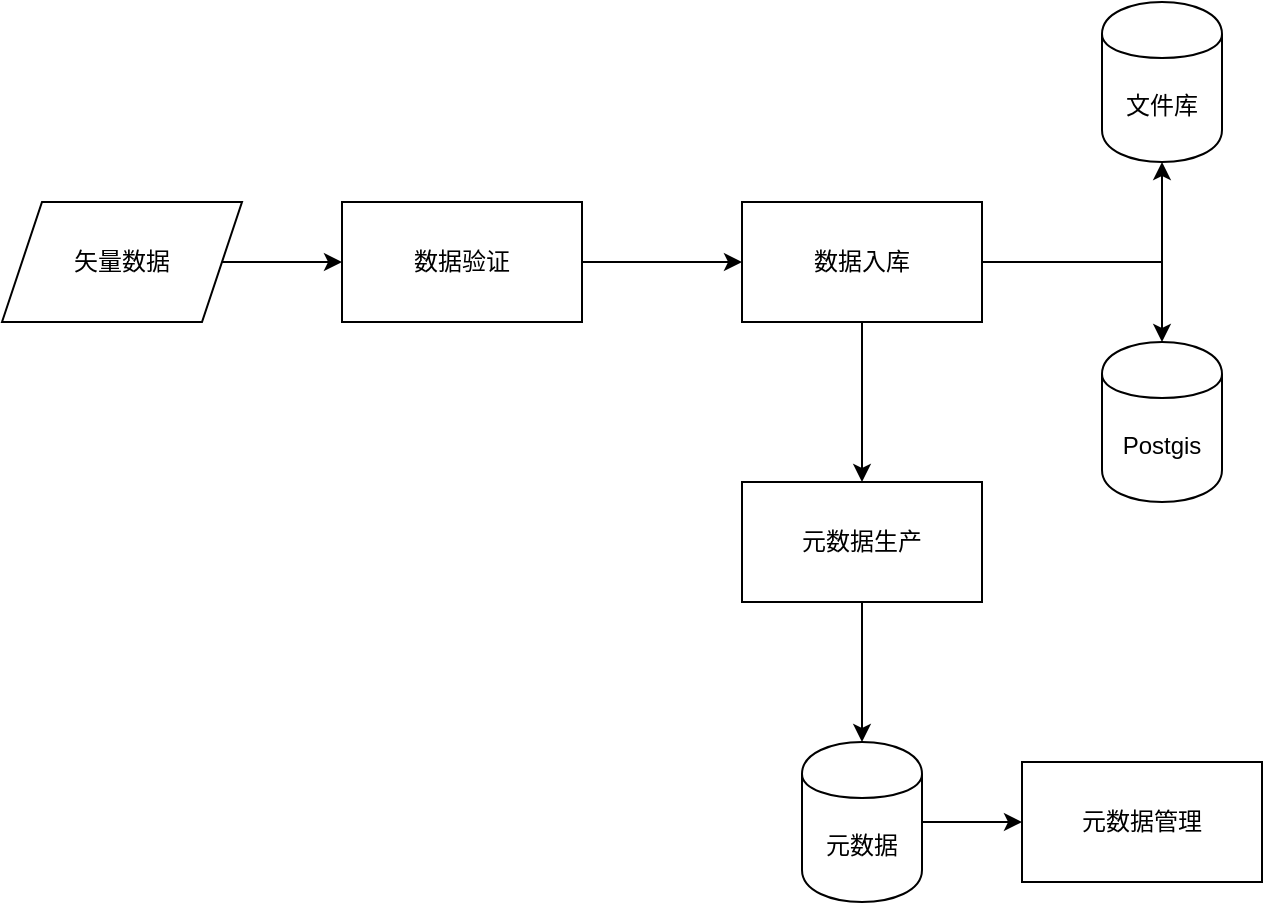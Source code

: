<mxfile version="13.5.8" type="github" pages="3">
  <diagram id="cb1qfdT1z9DAyJUj70RS" name="Page-1">
    <mxGraphModel dx="946" dy="554" grid="1" gridSize="10" guides="1" tooltips="1" connect="1" arrows="1" fold="1" page="1" pageScale="1" pageWidth="827" pageHeight="1169" math="0" shadow="0">
      <root>
        <mxCell id="0" />
        <mxCell id="1" parent="0" />
        <mxCell id="89aP-tMdskJgXw0FRzMQ-3" value="" style="edgeStyle=orthogonalEdgeStyle;rounded=0;orthogonalLoop=1;jettySize=auto;html=1;" edge="1" parent="1" source="89aP-tMdskJgXw0FRzMQ-1" target="89aP-tMdskJgXw0FRzMQ-2">
          <mxGeometry relative="1" as="geometry" />
        </mxCell>
        <mxCell id="89aP-tMdskJgXw0FRzMQ-1" value="矢量数据" style="shape=parallelogram;perimeter=parallelogramPerimeter;whiteSpace=wrap;html=1;fixedSize=1;" vertex="1" parent="1">
          <mxGeometry x="30" y="240" width="120" height="60" as="geometry" />
        </mxCell>
        <mxCell id="89aP-tMdskJgXw0FRzMQ-5" value="" style="edgeStyle=orthogonalEdgeStyle;rounded=0;orthogonalLoop=1;jettySize=auto;html=1;" edge="1" parent="1" source="89aP-tMdskJgXw0FRzMQ-2" target="89aP-tMdskJgXw0FRzMQ-4">
          <mxGeometry relative="1" as="geometry" />
        </mxCell>
        <mxCell id="89aP-tMdskJgXw0FRzMQ-2" value="数据验证" style="whiteSpace=wrap;html=1;" vertex="1" parent="1">
          <mxGeometry x="200" y="240" width="120" height="60" as="geometry" />
        </mxCell>
        <mxCell id="89aP-tMdskJgXw0FRzMQ-7" value="" style="edgeStyle=orthogonalEdgeStyle;rounded=0;orthogonalLoop=1;jettySize=auto;html=1;" edge="1" parent="1" source="89aP-tMdskJgXw0FRzMQ-4" target="89aP-tMdskJgXw0FRzMQ-6">
          <mxGeometry relative="1" as="geometry" />
        </mxCell>
        <mxCell id="89aP-tMdskJgXw0FRzMQ-9" value="" style="edgeStyle=orthogonalEdgeStyle;rounded=0;orthogonalLoop=1;jettySize=auto;html=1;" edge="1" parent="1" source="89aP-tMdskJgXw0FRzMQ-4" target="89aP-tMdskJgXw0FRzMQ-8">
          <mxGeometry relative="1" as="geometry" />
        </mxCell>
        <mxCell id="89aP-tMdskJgXw0FRzMQ-11" value="" style="edgeStyle=orthogonalEdgeStyle;rounded=0;orthogonalLoop=1;jettySize=auto;html=1;" edge="1" parent="1" source="89aP-tMdskJgXw0FRzMQ-4" target="89aP-tMdskJgXw0FRzMQ-10">
          <mxGeometry relative="1" as="geometry" />
        </mxCell>
        <mxCell id="89aP-tMdskJgXw0FRzMQ-4" value="数据入库" style="whiteSpace=wrap;html=1;" vertex="1" parent="1">
          <mxGeometry x="400" y="240" width="120" height="60" as="geometry" />
        </mxCell>
        <mxCell id="89aP-tMdskJgXw0FRzMQ-6" value="文件库" style="shape=cylinder;whiteSpace=wrap;html=1;boundedLbl=1;backgroundOutline=1;" vertex="1" parent="1">
          <mxGeometry x="580" y="140" width="60" height="80" as="geometry" />
        </mxCell>
        <mxCell id="89aP-tMdskJgXw0FRzMQ-8" value="Postgis" style="shape=cylinder;whiteSpace=wrap;html=1;boundedLbl=1;backgroundOutline=1;" vertex="1" parent="1">
          <mxGeometry x="580" y="310" width="60" height="80" as="geometry" />
        </mxCell>
        <mxCell id="89aP-tMdskJgXw0FRzMQ-13" value="" style="edgeStyle=orthogonalEdgeStyle;rounded=0;orthogonalLoop=1;jettySize=auto;html=1;" edge="1" parent="1" source="89aP-tMdskJgXw0FRzMQ-10" target="89aP-tMdskJgXw0FRzMQ-12">
          <mxGeometry relative="1" as="geometry" />
        </mxCell>
        <mxCell id="89aP-tMdskJgXw0FRzMQ-10" value="元数据生产" style="whiteSpace=wrap;html=1;" vertex="1" parent="1">
          <mxGeometry x="400" y="380" width="120" height="60" as="geometry" />
        </mxCell>
        <mxCell id="89aP-tMdskJgXw0FRzMQ-15" value="" style="edgeStyle=orthogonalEdgeStyle;rounded=0;orthogonalLoop=1;jettySize=auto;html=1;" edge="1" parent="1" source="89aP-tMdskJgXw0FRzMQ-12" target="89aP-tMdskJgXw0FRzMQ-14">
          <mxGeometry relative="1" as="geometry" />
        </mxCell>
        <mxCell id="89aP-tMdskJgXw0FRzMQ-12" value="元数据" style="shape=cylinder;whiteSpace=wrap;html=1;boundedLbl=1;backgroundOutline=1;" vertex="1" parent="1">
          <mxGeometry x="430" y="510" width="60" height="80" as="geometry" />
        </mxCell>
        <mxCell id="89aP-tMdskJgXw0FRzMQ-14" value="元数据管理" style="whiteSpace=wrap;html=1;" vertex="1" parent="1">
          <mxGeometry x="540" y="520" width="120" height="60" as="geometry" />
        </mxCell>
      </root>
    </mxGraphModel>
  </diagram>
  <diagram id="eQtFJR6LBDCDlH7S3YZw" name="Page-2">
    <mxGraphModel dx="1901" dy="784" grid="1" gridSize="10" guides="1" tooltips="1" connect="1" arrows="1" fold="1" page="1" pageScale="1" pageWidth="827" pageHeight="1169" math="0" shadow="0">
      <root>
        <mxCell id="C2CGkRiJK3QxpDwFncpu-0" />
        <mxCell id="C2CGkRiJK3QxpDwFncpu-1" parent="C2CGkRiJK3QxpDwFncpu-0" />
        <mxCell id="C2CGkRiJK3QxpDwFncpu-4" value="" style="edgeStyle=orthogonalEdgeStyle;rounded=0;orthogonalLoop=1;jettySize=auto;html=1;" edge="1" parent="C2CGkRiJK3QxpDwFncpu-1" source="C2CGkRiJK3QxpDwFncpu-2" target="C2CGkRiJK3QxpDwFncpu-3">
          <mxGeometry relative="1" as="geometry" />
        </mxCell>
        <mxCell id="C2CGkRiJK3QxpDwFncpu-2" value="Shp" style="shape=parallelogram;perimeter=parallelogramPerimeter;whiteSpace=wrap;html=1;fixedSize=1;fillColor=#d5e8d4;strokeColor=#82b366;" vertex="1" parent="C2CGkRiJK3QxpDwFncpu-1">
          <mxGeometry x="330" y="70" width="120" height="60" as="geometry" />
        </mxCell>
        <mxCell id="C2CGkRiJK3QxpDwFncpu-6" value="" style="edgeStyle=orthogonalEdgeStyle;rounded=0;orthogonalLoop=1;jettySize=auto;html=1;" edge="1" parent="C2CGkRiJK3QxpDwFncpu-1" source="C2CGkRiJK3QxpDwFncpu-3" target="C2CGkRiJK3QxpDwFncpu-5">
          <mxGeometry relative="1" as="geometry" />
        </mxCell>
        <mxCell id="C2CGkRiJK3QxpDwFncpu-9" value="" style="edgeStyle=orthogonalEdgeStyle;rounded=0;orthogonalLoop=1;jettySize=auto;html=1;" edge="1" parent="C2CGkRiJK3QxpDwFncpu-1" source="C2CGkRiJK3QxpDwFncpu-3" target="C2CGkRiJK3QxpDwFncpu-7">
          <mxGeometry relative="1" as="geometry">
            <Array as="points">
              <mxPoint x="300" y="220" />
            </Array>
          </mxGeometry>
        </mxCell>
        <mxCell id="C2CGkRiJK3QxpDwFncpu-11" value="" style="edgeStyle=orthogonalEdgeStyle;rounded=0;orthogonalLoop=1;jettySize=auto;html=1;" edge="1" parent="C2CGkRiJK3QxpDwFncpu-1" source="C2CGkRiJK3QxpDwFncpu-3" target="C2CGkRiJK3QxpDwFncpu-10">
          <mxGeometry relative="1" as="geometry" />
        </mxCell>
        <mxCell id="C2CGkRiJK3QxpDwFncpu-12" style="edgeStyle=orthogonalEdgeStyle;rounded=0;orthogonalLoop=1;jettySize=auto;html=1;" edge="1" parent="C2CGkRiJK3QxpDwFncpu-1" source="C2CGkRiJK3QxpDwFncpu-3" target="C2CGkRiJK3QxpDwFncpu-13">
          <mxGeometry relative="1" as="geometry">
            <mxPoint x="680" y="300" as="targetPoint" />
          </mxGeometry>
        </mxCell>
        <mxCell id="C2CGkRiJK3QxpDwFncpu-3" value="PG" style="shape=cylinder;whiteSpace=wrap;html=1;boundedLbl=1;backgroundOutline=1;fillColor=#d5e8d4;strokeColor=#82b366;" vertex="1" parent="C2CGkRiJK3QxpDwFncpu-1">
          <mxGeometry x="360" y="180" width="60" height="80" as="geometry" />
        </mxCell>
        <mxCell id="C2CGkRiJK3QxpDwFncpu-14" style="edgeStyle=orthogonalEdgeStyle;rounded=0;orthogonalLoop=1;jettySize=auto;html=1;" edge="1" parent="C2CGkRiJK3QxpDwFncpu-1" source="C2CGkRiJK3QxpDwFncpu-5" target="C2CGkRiJK3QxpDwFncpu-15">
          <mxGeometry relative="1" as="geometry">
            <mxPoint x="370" y="490" as="targetPoint" />
            <Array as="points">
              <mxPoint x="130" y="430" />
              <mxPoint x="390" y="430" />
            </Array>
          </mxGeometry>
        </mxCell>
        <mxCell id="C2CGkRiJK3QxpDwFncpu-5" value="数据分层" style="whiteSpace=wrap;html=1;fillColor=#d5e8d4;strokeColor=#82b366;" vertex="1" parent="C2CGkRiJK3QxpDwFncpu-1">
          <mxGeometry x="70" y="300" width="120" height="60" as="geometry" />
        </mxCell>
        <mxCell id="C2CGkRiJK3QxpDwFncpu-16" style="edgeStyle=orthogonalEdgeStyle;rounded=0;orthogonalLoop=1;jettySize=auto;html=1;entryX=0.5;entryY=0;entryDx=0;entryDy=0;" edge="1" parent="C2CGkRiJK3QxpDwFncpu-1" source="C2CGkRiJK3QxpDwFncpu-7" target="C2CGkRiJK3QxpDwFncpu-15">
          <mxGeometry relative="1" as="geometry">
            <Array as="points">
              <mxPoint x="300" y="430" />
              <mxPoint x="390" y="430" />
            </Array>
          </mxGeometry>
        </mxCell>
        <mxCell id="C2CGkRiJK3QxpDwFncpu-7" value="分省清洗" style="whiteSpace=wrap;html=1;fillColor=#d5e8d4;strokeColor=#82b366;" vertex="1" parent="C2CGkRiJK3QxpDwFncpu-1">
          <mxGeometry x="240" y="300" width="120" height="60" as="geometry" />
        </mxCell>
        <mxCell id="C2CGkRiJK3QxpDwFncpu-17" style="edgeStyle=orthogonalEdgeStyle;rounded=0;orthogonalLoop=1;jettySize=auto;html=1;entryX=0.5;entryY=0;entryDx=0;entryDy=0;" edge="1" parent="C2CGkRiJK3QxpDwFncpu-1" source="C2CGkRiJK3QxpDwFncpu-10" target="C2CGkRiJK3QxpDwFncpu-15">
          <mxGeometry relative="1" as="geometry">
            <Array as="points">
              <mxPoint x="490" y="430" />
              <mxPoint x="390" y="430" />
            </Array>
          </mxGeometry>
        </mxCell>
        <mxCell id="C2CGkRiJK3QxpDwFncpu-10" value="属性关联" style="whiteSpace=wrap;html=1;fillColor=#d5e8d4;strokeColor=#82b366;" vertex="1" parent="C2CGkRiJK3QxpDwFncpu-1">
          <mxGeometry x="430" y="300" width="120" height="60" as="geometry" />
        </mxCell>
        <mxCell id="C2CGkRiJK3QxpDwFncpu-18" style="edgeStyle=orthogonalEdgeStyle;rounded=0;orthogonalLoop=1;jettySize=auto;html=1;entryX=0.5;entryY=0;entryDx=0;entryDy=0;" edge="1" parent="C2CGkRiJK3QxpDwFncpu-1" source="C2CGkRiJK3QxpDwFncpu-13" target="C2CGkRiJK3QxpDwFncpu-15">
          <mxGeometry relative="1" as="geometry">
            <Array as="points">
              <mxPoint x="680" y="430" />
              <mxPoint x="390" y="430" />
            </Array>
          </mxGeometry>
        </mxCell>
        <mxCell id="C2CGkRiJK3QxpDwFncpu-13" value="坐标转换" style="rounded=0;whiteSpace=wrap;html=1;fillColor=#d5e8d4;strokeColor=#82b366;" vertex="1" parent="C2CGkRiJK3QxpDwFncpu-1">
          <mxGeometry x="620" y="300" width="120" height="60" as="geometry" />
        </mxCell>
        <mxCell id="C2CGkRiJK3QxpDwFncpu-19" style="edgeStyle=orthogonalEdgeStyle;rounded=0;orthogonalLoop=1;jettySize=auto;html=1;" edge="1" parent="C2CGkRiJK3QxpDwFncpu-1" source="C2CGkRiJK3QxpDwFncpu-15" target="C2CGkRiJK3QxpDwFncpu-21">
          <mxGeometry relative="1" as="geometry">
            <mxPoint x="190" y="660" as="targetPoint" />
          </mxGeometry>
        </mxCell>
        <mxCell id="C2CGkRiJK3QxpDwFncpu-20" style="edgeStyle=orthogonalEdgeStyle;rounded=0;orthogonalLoop=1;jettySize=auto;html=1;" edge="1" parent="C2CGkRiJK3QxpDwFncpu-1" source="C2CGkRiJK3QxpDwFncpu-15" target="C2CGkRiJK3QxpDwFncpu-38">
          <mxGeometry relative="1" as="geometry">
            <mxPoint x="600" y="640" as="targetPoint" />
          </mxGeometry>
        </mxCell>
        <mxCell id="C2CGkRiJK3QxpDwFncpu-34" style="edgeStyle=orthogonalEdgeStyle;rounded=0;orthogonalLoop=1;jettySize=auto;html=1;entryX=0.5;entryY=0;entryDx=0;entryDy=0;" edge="1" parent="C2CGkRiJK3QxpDwFncpu-1" source="C2CGkRiJK3QxpDwFncpu-15" target="C2CGkRiJK3QxpDwFncpu-24">
          <mxGeometry relative="1" as="geometry" />
        </mxCell>
        <mxCell id="C2CGkRiJK3QxpDwFncpu-39" style="edgeStyle=orthogonalEdgeStyle;rounded=0;orthogonalLoop=1;jettySize=auto;html=1;" edge="1" parent="C2CGkRiJK3QxpDwFncpu-1" source="C2CGkRiJK3QxpDwFncpu-15" target="C2CGkRiJK3QxpDwFncpu-40">
          <mxGeometry relative="1" as="geometry">
            <mxPoint x="690" y="640" as="targetPoint" />
          </mxGeometry>
        </mxCell>
        <mxCell id="C2CGkRiJK3QxpDwFncpu-41" style="edgeStyle=orthogonalEdgeStyle;rounded=0;orthogonalLoop=1;jettySize=auto;html=1;" edge="1" parent="C2CGkRiJK3QxpDwFncpu-1" source="C2CGkRiJK3QxpDwFncpu-15" target="C2CGkRiJK3QxpDwFncpu-42">
          <mxGeometry relative="1" as="geometry">
            <mxPoint x="800" y="640" as="targetPoint" />
          </mxGeometry>
        </mxCell>
        <mxCell id="C2CGkRiJK3QxpDwFncpu-15" value="PG" style="shape=cylinder;whiteSpace=wrap;html=1;boundedLbl=1;backgroundOutline=1;fillColor=#d5e8d4;strokeColor=#82b366;" vertex="1" parent="C2CGkRiJK3QxpDwFncpu-1">
          <mxGeometry x="360" y="470" width="60" height="80" as="geometry" />
        </mxCell>
        <mxCell id="C2CGkRiJK3QxpDwFncpu-23" value="" style="edgeStyle=orthogonalEdgeStyle;rounded=0;orthogonalLoop=1;jettySize=auto;html=1;exitX=0;exitY=0.5;exitDx=0;exitDy=0;" edge="1" parent="C2CGkRiJK3QxpDwFncpu-1" source="C2CGkRiJK3QxpDwFncpu-15" target="C2CGkRiJK3QxpDwFncpu-22">
          <mxGeometry relative="1" as="geometry">
            <Array as="points">
              <mxPoint x="210" y="510" />
            </Array>
          </mxGeometry>
        </mxCell>
        <mxCell id="C2CGkRiJK3QxpDwFncpu-35" style="edgeStyle=orthogonalEdgeStyle;rounded=0;orthogonalLoop=1;jettySize=auto;html=1;entryX=0.5;entryY=0;entryDx=0;entryDy=0;" edge="1" parent="C2CGkRiJK3QxpDwFncpu-1" source="C2CGkRiJK3QxpDwFncpu-21" target="C2CGkRiJK3QxpDwFncpu-26">
          <mxGeometry relative="1" as="geometry">
            <Array as="points">
              <mxPoint x="80" y="720" />
              <mxPoint x="220" y="720" />
            </Array>
          </mxGeometry>
        </mxCell>
        <mxCell id="C2CGkRiJK3QxpDwFncpu-21" value="数据抽稀（行政区划数据查询优化）" style="rounded=0;whiteSpace=wrap;html=1;fillColor=#dae8fc;strokeColor=#6c8ebf;" vertex="1" parent="C2CGkRiJK3QxpDwFncpu-1">
          <mxGeometry x="20" y="630" width="120" height="60" as="geometry" />
        </mxCell>
        <mxCell id="C2CGkRiJK3QxpDwFncpu-36" style="edgeStyle=orthogonalEdgeStyle;rounded=0;orthogonalLoop=1;jettySize=auto;html=1;entryX=0.5;entryY=0;entryDx=0;entryDy=0;" edge="1" parent="C2CGkRiJK3QxpDwFncpu-1" source="C2CGkRiJK3QxpDwFncpu-22" target="C2CGkRiJK3QxpDwFncpu-26">
          <mxGeometry relative="1" as="geometry" />
        </mxCell>
        <mxCell id="C2CGkRiJK3QxpDwFncpu-22" value="路口清洗" style="whiteSpace=wrap;html=1;rounded=0;fillColor=#dae8fc;strokeColor=#6c8ebf;" vertex="1" parent="C2CGkRiJK3QxpDwFncpu-1">
          <mxGeometry x="160" y="630" width="120" height="60" as="geometry" />
        </mxCell>
        <mxCell id="C2CGkRiJK3QxpDwFncpu-37" style="edgeStyle=orthogonalEdgeStyle;rounded=0;orthogonalLoop=1;jettySize=auto;html=1;entryX=0.5;entryY=0;entryDx=0;entryDy=0;" edge="1" parent="C2CGkRiJK3QxpDwFncpu-1" source="C2CGkRiJK3QxpDwFncpu-24" target="C2CGkRiJK3QxpDwFncpu-26">
          <mxGeometry relative="1" as="geometry">
            <Array as="points">
              <mxPoint x="354" y="720" />
              <mxPoint x="220" y="720" />
            </Array>
          </mxGeometry>
        </mxCell>
        <mxCell id="C2CGkRiJK3QxpDwFncpu-24" value="POI分类梳理" style="whiteSpace=wrap;html=1;rounded=0;fillColor=#dae8fc;strokeColor=#6c8ebf;" vertex="1" parent="C2CGkRiJK3QxpDwFncpu-1">
          <mxGeometry x="294" y="630" width="120" height="60" as="geometry" />
        </mxCell>
        <mxCell id="C2CGkRiJK3QxpDwFncpu-29" value="" style="edgeStyle=orthogonalEdgeStyle;rounded=0;orthogonalLoop=1;jettySize=auto;html=1;" edge="1" parent="C2CGkRiJK3QxpDwFncpu-1" source="C2CGkRiJK3QxpDwFncpu-26" target="C2CGkRiJK3QxpDwFncpu-28">
          <mxGeometry relative="1" as="geometry" />
        </mxCell>
        <mxCell id="C2CGkRiJK3QxpDwFncpu-26" value="进入ES索引" style="whiteSpace=wrap;html=1;rounded=0;fillColor=#dae8fc;strokeColor=#6c8ebf;" vertex="1" parent="C2CGkRiJK3QxpDwFncpu-1">
          <mxGeometry x="160" y="740" width="120" height="60" as="geometry" />
        </mxCell>
        <mxCell id="C2CGkRiJK3QxpDwFncpu-31" value="" style="edgeStyle=orthogonalEdgeStyle;rounded=0;orthogonalLoop=1;jettySize=auto;html=1;" edge="1" parent="C2CGkRiJK3QxpDwFncpu-1" source="C2CGkRiJK3QxpDwFncpu-28" target="C2CGkRiJK3QxpDwFncpu-30">
          <mxGeometry relative="1" as="geometry" />
        </mxCell>
        <mxCell id="C2CGkRiJK3QxpDwFncpu-28" value="拼音，汉字索引清洗" style="whiteSpace=wrap;html=1;rounded=0;fillColor=#dae8fc;strokeColor=#6c8ebf;" vertex="1" parent="C2CGkRiJK3QxpDwFncpu-1">
          <mxGeometry x="160" y="830" width="120" height="60" as="geometry" />
        </mxCell>
        <mxCell id="C2CGkRiJK3QxpDwFncpu-33" value="" style="edgeStyle=orthogonalEdgeStyle;rounded=0;orthogonalLoop=1;jettySize=auto;html=1;" edge="1" parent="C2CGkRiJK3QxpDwFncpu-1" source="C2CGkRiJK3QxpDwFncpu-30" target="C2CGkRiJK3QxpDwFncpu-32">
          <mxGeometry relative="1" as="geometry" />
        </mxCell>
        <mxCell id="C2CGkRiJK3QxpDwFncpu-30" value="MVT,网格聚合清洗" style="whiteSpace=wrap;html=1;rounded=0;fillColor=#dae8fc;strokeColor=#6c8ebf;" vertex="1" parent="C2CGkRiJK3QxpDwFncpu-1">
          <mxGeometry x="160" y="940" width="120" height="60" as="geometry" />
        </mxCell>
        <mxCell id="C2CGkRiJK3QxpDwFncpu-32" value="按照名称行政区划合并" style="whiteSpace=wrap;html=1;rounded=0;fillColor=#dae8fc;strokeColor=#6c8ebf;" vertex="1" parent="C2CGkRiJK3QxpDwFncpu-1">
          <mxGeometry x="160" y="1040" width="120" height="60" as="geometry" />
        </mxCell>
        <mxCell id="C2CGkRiJK3QxpDwFncpu-44" style="edgeStyle=orthogonalEdgeStyle;rounded=0;orthogonalLoop=1;jettySize=auto;html=1;" edge="1" parent="C2CGkRiJK3QxpDwFncpu-1" source="C2CGkRiJK3QxpDwFncpu-38" target="C2CGkRiJK3QxpDwFncpu-43">
          <mxGeometry relative="1" as="geometry">
            <Array as="points">
              <mxPoint x="540" y="740" />
              <mxPoint x="690" y="740" />
            </Array>
          </mxGeometry>
        </mxCell>
        <mxCell id="C2CGkRiJK3QxpDwFncpu-38" value="抽稀（展示优化）" style="rounded=0;whiteSpace=wrap;html=1;fillColor=#fff2cc;strokeColor=#d6b656;" vertex="1" parent="C2CGkRiJK3QxpDwFncpu-1">
          <mxGeometry x="480" y="630" width="120" height="60" as="geometry" />
        </mxCell>
        <mxCell id="C2CGkRiJK3QxpDwFncpu-45" style="edgeStyle=orthogonalEdgeStyle;rounded=0;orthogonalLoop=1;jettySize=auto;html=1;entryX=0.5;entryY=-0.012;entryDx=0;entryDy=0;entryPerimeter=0;" edge="1" parent="C2CGkRiJK3QxpDwFncpu-1" source="C2CGkRiJK3QxpDwFncpu-40" target="C2CGkRiJK3QxpDwFncpu-43">
          <mxGeometry relative="1" as="geometry" />
        </mxCell>
        <mxCell id="C2CGkRiJK3QxpDwFncpu-40" value="道路合并（分类合并）" style="rounded=0;whiteSpace=wrap;html=1;fillColor=#fff2cc;strokeColor=#d6b656;" vertex="1" parent="C2CGkRiJK3QxpDwFncpu-1">
          <mxGeometry x="630" y="630" width="120" height="60" as="geometry" />
        </mxCell>
        <mxCell id="C2CGkRiJK3QxpDwFncpu-46" style="edgeStyle=orthogonalEdgeStyle;rounded=0;orthogonalLoop=1;jettySize=auto;html=1;" edge="1" parent="C2CGkRiJK3QxpDwFncpu-1" source="C2CGkRiJK3QxpDwFncpu-42" target="C2CGkRiJK3QxpDwFncpu-43">
          <mxGeometry relative="1" as="geometry">
            <Array as="points">
              <mxPoint x="830" y="740" />
              <mxPoint x="690" y="740" />
            </Array>
          </mxGeometry>
        </mxCell>
        <mxCell id="C2CGkRiJK3QxpDwFncpu-42" value="道路标注提取" style="rounded=0;whiteSpace=wrap;html=1;fillColor=#fff2cc;strokeColor=#d6b656;" vertex="1" parent="C2CGkRiJK3QxpDwFncpu-1">
          <mxGeometry x="770" y="630" width="120" height="60" as="geometry" />
        </mxCell>
        <mxCell id="C2CGkRiJK3QxpDwFncpu-48" value="" style="edgeStyle=orthogonalEdgeStyle;rounded=0;orthogonalLoop=1;jettySize=auto;html=1;" edge="1" parent="C2CGkRiJK3QxpDwFncpu-1" source="C2CGkRiJK3QxpDwFncpu-43" target="C2CGkRiJK3QxpDwFncpu-47">
          <mxGeometry relative="1" as="geometry" />
        </mxCell>
        <mxCell id="C2CGkRiJK3QxpDwFncpu-43" value="PG" style="shape=cylinder2;whiteSpace=wrap;html=1;boundedLbl=1;backgroundOutline=1;size=15;fillColor=#fff2cc;strokeColor=#d6b656;" vertex="1" parent="C2CGkRiJK3QxpDwFncpu-1">
          <mxGeometry x="660" y="760" width="60" height="80" as="geometry" />
        </mxCell>
        <mxCell id="C2CGkRiJK3QxpDwFncpu-47" value="转geoJSON" style="whiteSpace=wrap;html=1;strokeColor=#d6b656;fillColor=#fff2cc;" vertex="1" parent="C2CGkRiJK3QxpDwFncpu-1">
          <mxGeometry x="630" y="900" width="120" height="60" as="geometry" />
        </mxCell>
      </root>
    </mxGraphModel>
  </diagram>
  <diagram id="hX8wSUFjO6jMxx8iOpwG" name="Page-3">
    <mxGraphModel dx="946" dy="588" grid="1" gridSize="10" guides="1" tooltips="1" connect="1" arrows="1" fold="1" page="1" pageScale="1" pageWidth="827" pageHeight="1169" math="0" shadow="0">
      <root>
        <mxCell id="DrsSwI6RCtiQRsBD5o5D-0" />
        <mxCell id="DrsSwI6RCtiQRsBD5o5D-1" parent="DrsSwI6RCtiQRsBD5o5D-0" />
        <mxCell id="DrsSwI6RCtiQRsBD5o5D-4" value="" style="edgeStyle=orthogonalEdgeStyle;rounded=0;orthogonalLoop=1;jettySize=auto;html=1;exitX=1;exitY=0.5;exitDx=0;exitDy=0;entryX=0;entryY=0.5;entryDx=0;entryDy=0;" edge="1" parent="DrsSwI6RCtiQRsBD5o5D-1" source="DrsSwI6RCtiQRsBD5o5D-2" target="DrsSwI6RCtiQRsBD5o5D-8">
          <mxGeometry relative="1" as="geometry" />
        </mxCell>
        <mxCell id="DrsSwI6RCtiQRsBD5o5D-2" value="样式配置" style="rounded=0;whiteSpace=wrap;html=1;" vertex="1" parent="DrsSwI6RCtiQRsBD5o5D-1">
          <mxGeometry x="80" y="60" width="120" height="60" as="geometry" />
        </mxCell>
        <mxCell id="DrsSwI6RCtiQRsBD5o5D-10" style="edgeStyle=orthogonalEdgeStyle;rounded=0;orthogonalLoop=1;jettySize=auto;html=1;entryX=0.5;entryY=0;entryDx=0;entryDy=0;" edge="1" parent="DrsSwI6RCtiQRsBD5o5D-1" source="DrsSwI6RCtiQRsBD5o5D-3" target="DrsSwI6RCtiQRsBD5o5D-9">
          <mxGeometry relative="1" as="geometry" />
        </mxCell>
        <mxCell id="DrsSwI6RCtiQRsBD5o5D-3" value="自动样式转换服务（优化中）" style="whiteSpace=wrap;html=1;rounded=0;" vertex="1" parent="DrsSwI6RCtiQRsBD5o5D-1">
          <mxGeometry x="250" y="160" width="120" height="60" as="geometry" />
        </mxCell>
        <mxCell id="DrsSwI6RCtiQRsBD5o5D-6" style="edgeStyle=orthogonalEdgeStyle;rounded=0;orthogonalLoop=1;jettySize=auto;html=1;exitX=0.5;exitY=1;exitDx=0;exitDy=0;" edge="1" parent="DrsSwI6RCtiQRsBD5o5D-1" source="DrsSwI6RCtiQRsBD5o5D-8" target="DrsSwI6RCtiQRsBD5o5D-3">
          <mxGeometry relative="1" as="geometry">
            <mxPoint x="320" y="120" as="sourcePoint" />
          </mxGeometry>
        </mxCell>
        <mxCell id="DrsSwI6RCtiQRsBD5o5D-8" value="&lt;span&gt;矢量样式（style.json）&lt;/span&gt;" style="shape=parallelogram;perimeter=parallelogramPerimeter;whiteSpace=wrap;html=1;fixedSize=1;" vertex="1" parent="DrsSwI6RCtiQRsBD5o5D-1">
          <mxGeometry x="250" y="60" width="120" height="60" as="geometry" />
        </mxCell>
        <mxCell id="DrsSwI6RCtiQRsBD5o5D-9" value="删格样式（*.sld）" style="shape=parallelogram;perimeter=parallelogramPerimeter;whiteSpace=wrap;html=1;fixedSize=1;" vertex="1" parent="DrsSwI6RCtiQRsBD5o5D-1">
          <mxGeometry x="250" y="260" width="120" height="60" as="geometry" />
        </mxCell>
        <mxCell id="DrsSwI6RCtiQRsBD5o5D-14" value="" style="edgeStyle=orthogonalEdgeStyle;rounded=0;orthogonalLoop=1;jettySize=auto;html=1;exitX=0;exitY=0.5;exitDx=0;exitDy=0;" edge="1" parent="DrsSwI6RCtiQRsBD5o5D-1" source="DrsSwI6RCtiQRsBD5o5D-12" target="DrsSwI6RCtiQRsBD5o5D-13">
          <mxGeometry relative="1" as="geometry">
            <Array as="points">
              <mxPoint x="810" y="190" />
              <mxPoint x="810" y="190" />
            </Array>
          </mxGeometry>
        </mxCell>
        <mxCell id="DrsSwI6RCtiQRsBD5o5D-12" value="&lt;span&gt;geoJSON文件&lt;/span&gt;" style="shape=parallelogram;perimeter=parallelogramPerimeter;whiteSpace=wrap;html=1;fixedSize=1;" vertex="1" parent="DrsSwI6RCtiQRsBD5o5D-1">
          <mxGeometry x="800" y="160" width="120" height="60" as="geometry" />
        </mxCell>
        <mxCell id="DrsSwI6RCtiQRsBD5o5D-16" value="" style="edgeStyle=orthogonalEdgeStyle;rounded=0;orthogonalLoop=1;jettySize=auto;html=1;entryX=0.5;entryY=1;entryDx=0;entryDy=0;" edge="1" parent="DrsSwI6RCtiQRsBD5o5D-1" source="DrsSwI6RCtiQRsBD5o5D-13" target="DrsSwI6RCtiQRsBD5o5D-21">
          <mxGeometry relative="1" as="geometry">
            <mxPoint x="490" y="110" as="targetPoint" />
          </mxGeometry>
        </mxCell>
        <mxCell id="DrsSwI6RCtiQRsBD5o5D-30" value="矢量" style="edgeLabel;html=1;align=center;verticalAlign=middle;resizable=0;points=[];" vertex="1" connectable="0" parent="DrsSwI6RCtiQRsBD5o5D-16">
          <mxGeometry x="0.779" y="-1" relative="1" as="geometry">
            <mxPoint x="-1" y="19" as="offset" />
          </mxGeometry>
        </mxCell>
        <mxCell id="DrsSwI6RCtiQRsBD5o5D-17" style="edgeStyle=orthogonalEdgeStyle;rounded=0;orthogonalLoop=1;jettySize=auto;html=1;entryX=0.5;entryY=0;entryDx=0;entryDy=0;" edge="1" parent="DrsSwI6RCtiQRsBD5o5D-1" source="DrsSwI6RCtiQRsBD5o5D-13" target="DrsSwI6RCtiQRsBD5o5D-20">
          <mxGeometry relative="1" as="geometry">
            <mxPoint x="490" y="270" as="targetPoint" />
            <Array as="points">
              <mxPoint x="490" y="190" />
            </Array>
          </mxGeometry>
        </mxCell>
        <mxCell id="DrsSwI6RCtiQRsBD5o5D-29" value="删格" style="edgeLabel;html=1;align=center;verticalAlign=middle;resizable=0;points=[];" vertex="1" connectable="0" parent="DrsSwI6RCtiQRsBD5o5D-17">
          <mxGeometry x="0.222" y="20" relative="1" as="geometry">
            <mxPoint x="-22" y="20" as="offset" />
          </mxGeometry>
        </mxCell>
        <mxCell id="DrsSwI6RCtiQRsBD5o5D-13" value="数据清洗服务（优化中）" style="whiteSpace=wrap;html=1;" vertex="1" parent="DrsSwI6RCtiQRsBD5o5D-1">
          <mxGeometry x="600" y="160" width="120" height="60" as="geometry" />
        </mxCell>
        <mxCell id="DrsSwI6RCtiQRsBD5o5D-22" style="edgeStyle=orthogonalEdgeStyle;rounded=0;orthogonalLoop=1;jettySize=auto;html=1;entryX=0.392;entryY=1;entryDx=0;entryDy=0;entryPerimeter=0;" edge="1" parent="DrsSwI6RCtiQRsBD5o5D-1" source="DrsSwI6RCtiQRsBD5o5D-19" target="DrsSwI6RCtiQRsBD5o5D-20">
          <mxGeometry relative="1" as="geometry" />
        </mxCell>
        <mxCell id="DrsSwI6RCtiQRsBD5o5D-24" value="切割" style="edgeLabel;html=1;align=center;verticalAlign=middle;resizable=0;points=[];" vertex="1" connectable="0" parent="DrsSwI6RCtiQRsBD5o5D-22">
          <mxGeometry x="0.292" y="-2" relative="1" as="geometry">
            <mxPoint as="offset" />
          </mxGeometry>
        </mxCell>
        <mxCell id="DrsSwI6RCtiQRsBD5o5D-23" style="edgeStyle=orthogonalEdgeStyle;rounded=0;orthogonalLoop=1;jettySize=auto;html=1;entryX=0.408;entryY=1;entryDx=0;entryDy=0;entryPerimeter=0;" edge="1" parent="DrsSwI6RCtiQRsBD5o5D-1" source="DrsSwI6RCtiQRsBD5o5D-19" target="DrsSwI6RCtiQRsBD5o5D-9">
          <mxGeometry relative="1" as="geometry" />
        </mxCell>
        <mxCell id="DrsSwI6RCtiQRsBD5o5D-25" value="读取" style="edgeLabel;html=1;align=center;verticalAlign=middle;resizable=0;points=[];" vertex="1" connectable="0" parent="DrsSwI6RCtiQRsBD5o5D-23">
          <mxGeometry x="0.232" y="-3" relative="1" as="geometry">
            <mxPoint as="offset" />
          </mxGeometry>
        </mxCell>
        <mxCell id="DrsSwI6RCtiQRsBD5o5D-27" value="" style="edgeStyle=orthogonalEdgeStyle;rounded=0;orthogonalLoop=1;jettySize=auto;html=1;" edge="1" parent="DrsSwI6RCtiQRsBD5o5D-1" source="DrsSwI6RCtiQRsBD5o5D-19">
          <mxGeometry relative="1" as="geometry">
            <mxPoint x="240" y="410" as="targetPoint" />
          </mxGeometry>
        </mxCell>
        <mxCell id="DrsSwI6RCtiQRsBD5o5D-19" value="spark集群（优化中）" style="rounded=1;whiteSpace=wrap;html=1;" vertex="1" parent="DrsSwI6RCtiQRsBD5o5D-1">
          <mxGeometry x="330" y="380" width="120" height="60" as="geometry" />
        </mxCell>
        <mxCell id="DrsSwI6RCtiQRsBD5o5D-20" value="生产Shp文件" style="shape=parallelogram;perimeter=parallelogramPerimeter;whiteSpace=wrap;html=1;fixedSize=1;" vertex="1" parent="DrsSwI6RCtiQRsBD5o5D-1">
          <mxGeometry x="430" y="260" width="120" height="60" as="geometry" />
        </mxCell>
        <mxCell id="DrsSwI6RCtiQRsBD5o5D-21" value="&lt;span&gt;切片生成mbtiles&lt;/span&gt;" style="shape=parallelogram;perimeter=parallelogramPerimeter;whiteSpace=wrap;html=1;fixedSize=1;" vertex="1" parent="DrsSwI6RCtiQRsBD5o5D-1">
          <mxGeometry x="430" y="60" width="120" height="60" as="geometry" />
        </mxCell>
        <mxCell id="DrsSwI6RCtiQRsBD5o5D-28" value="结果切片" style="shape=parallelogram;perimeter=parallelogramPerimeter;whiteSpace=wrap;html=1;fixedSize=1;" vertex="1" parent="DrsSwI6RCtiQRsBD5o5D-1">
          <mxGeometry x="130" y="380" width="120" height="60" as="geometry" />
        </mxCell>
      </root>
    </mxGraphModel>
  </diagram>
</mxfile>
